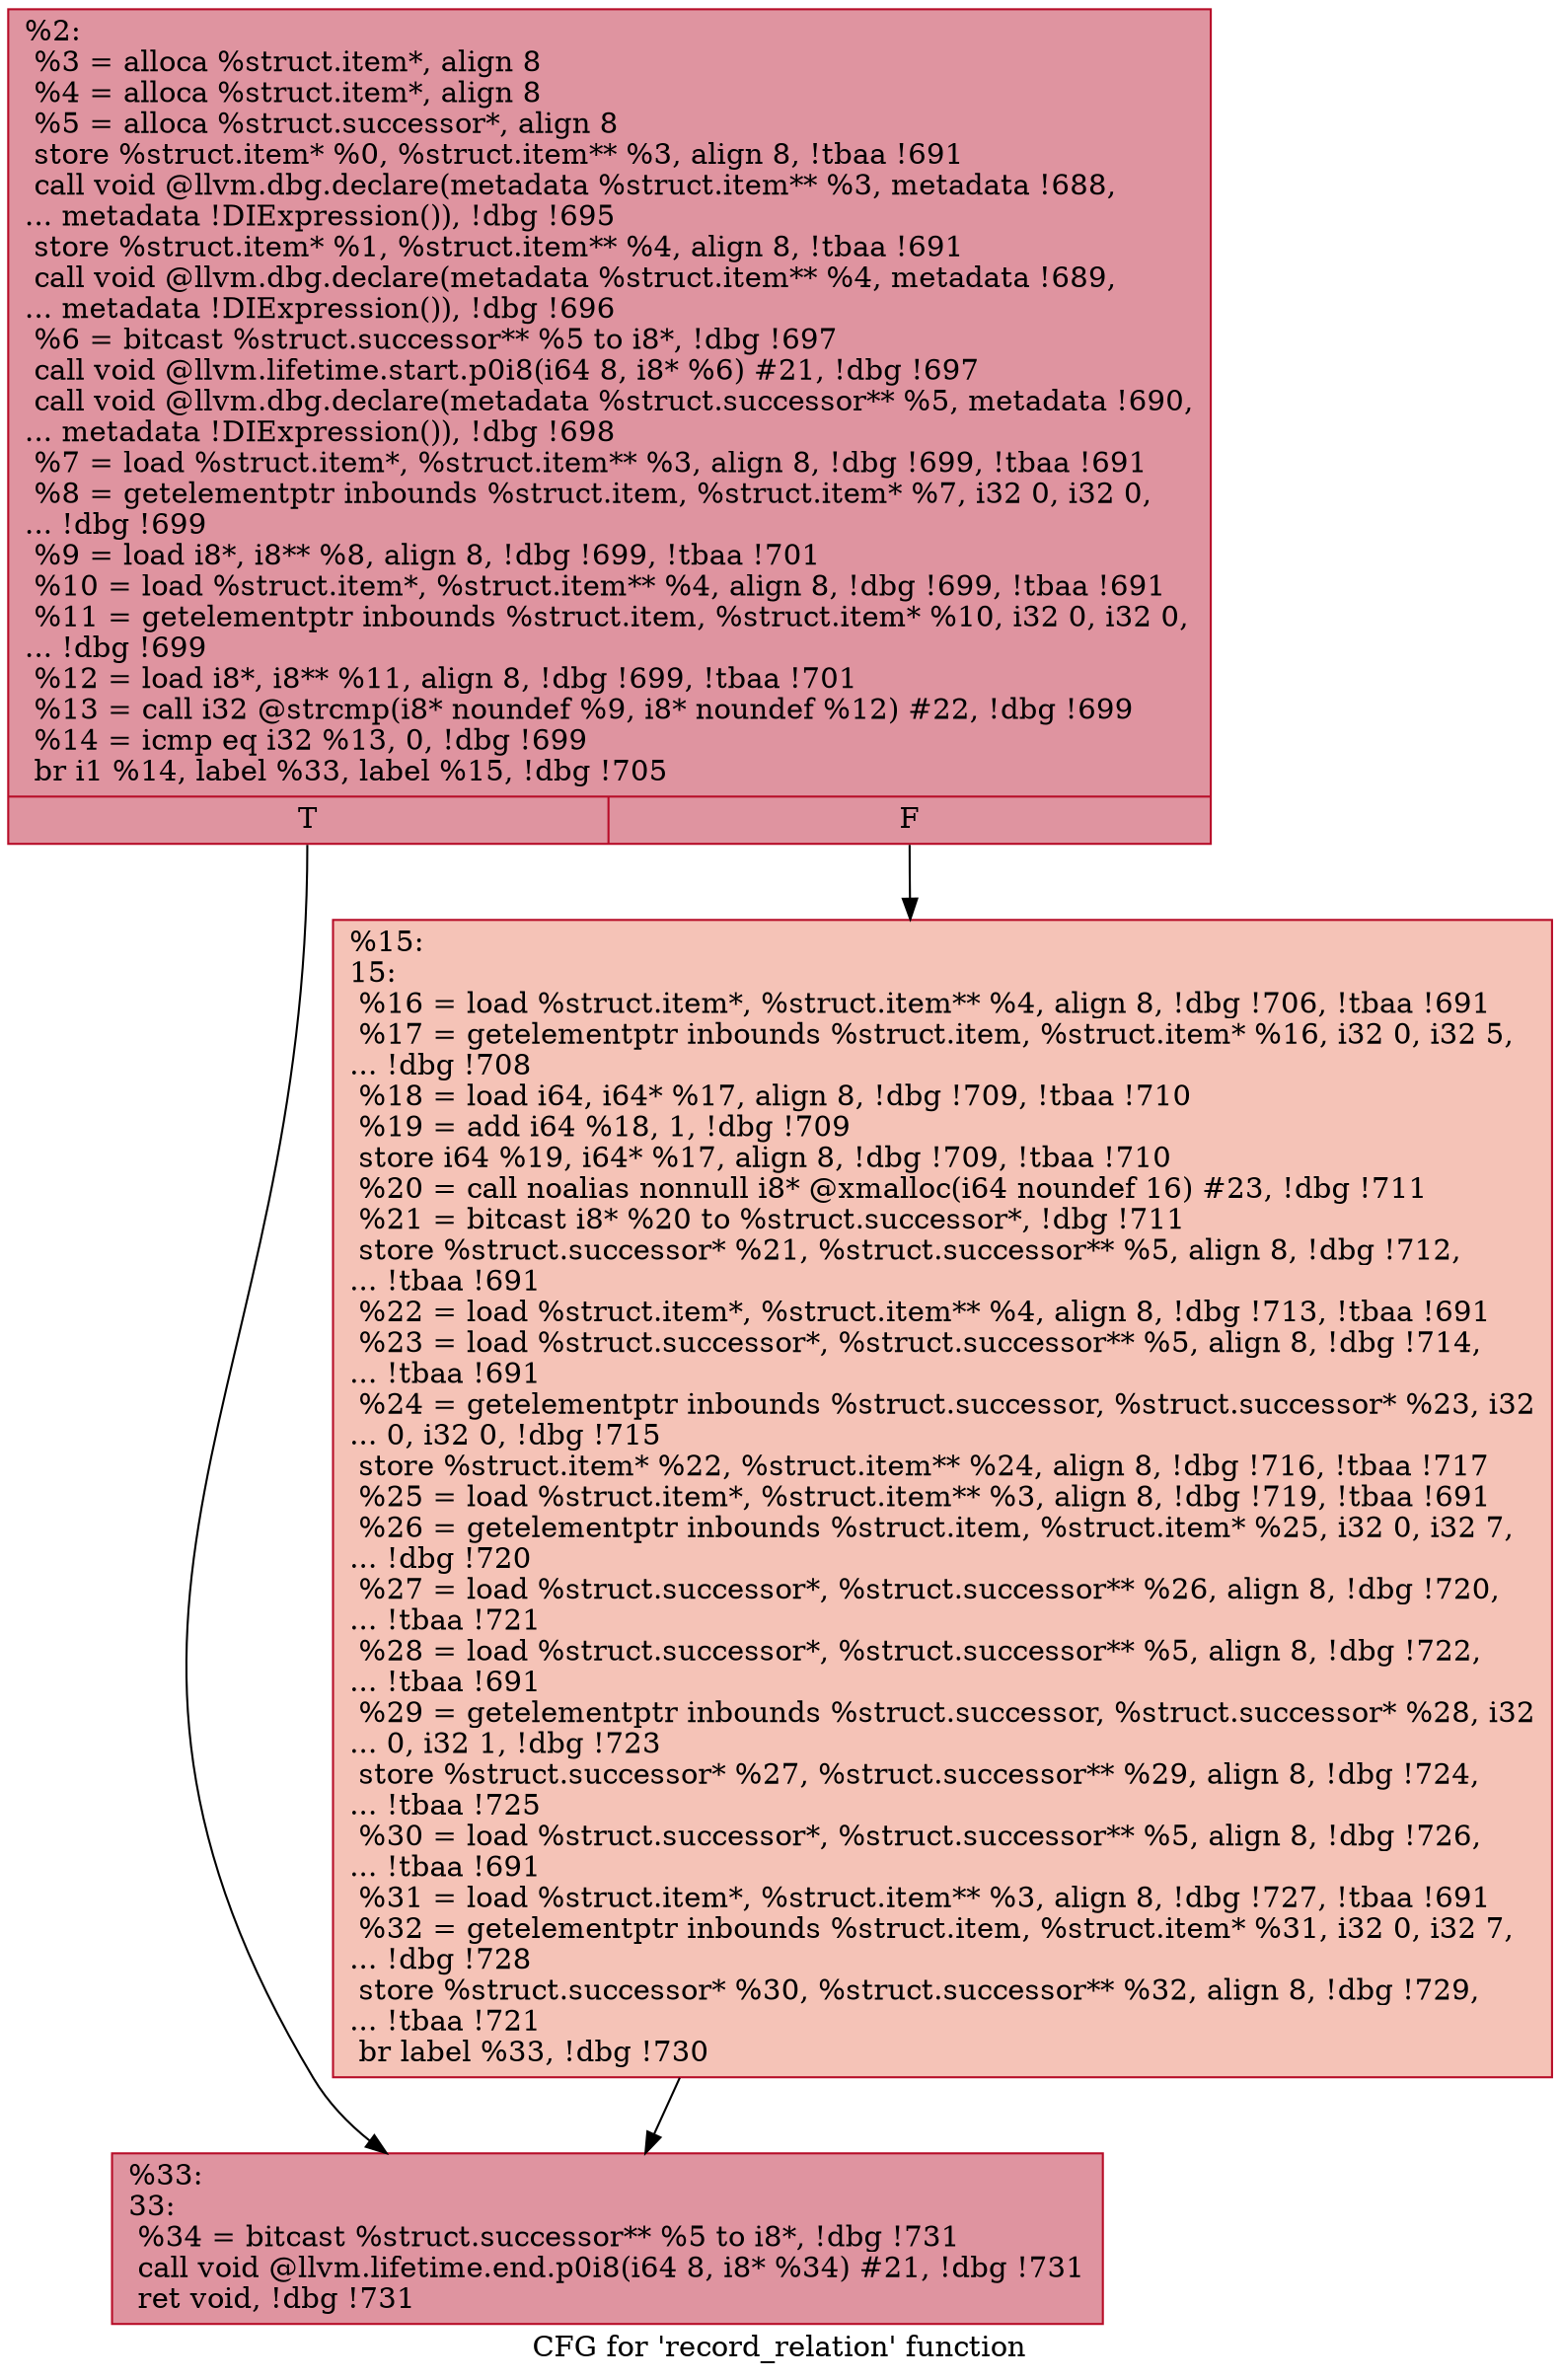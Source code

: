 digraph "CFG for 'record_relation' function" {
	label="CFG for 'record_relation' function";

	Node0x18aef50 [shape=record,color="#b70d28ff", style=filled, fillcolor="#b70d2870",label="{%2:\l  %3 = alloca %struct.item*, align 8\l  %4 = alloca %struct.item*, align 8\l  %5 = alloca %struct.successor*, align 8\l  store %struct.item* %0, %struct.item** %3, align 8, !tbaa !691\l  call void @llvm.dbg.declare(metadata %struct.item** %3, metadata !688,\l... metadata !DIExpression()), !dbg !695\l  store %struct.item* %1, %struct.item** %4, align 8, !tbaa !691\l  call void @llvm.dbg.declare(metadata %struct.item** %4, metadata !689,\l... metadata !DIExpression()), !dbg !696\l  %6 = bitcast %struct.successor** %5 to i8*, !dbg !697\l  call void @llvm.lifetime.start.p0i8(i64 8, i8* %6) #21, !dbg !697\l  call void @llvm.dbg.declare(metadata %struct.successor** %5, metadata !690,\l... metadata !DIExpression()), !dbg !698\l  %7 = load %struct.item*, %struct.item** %3, align 8, !dbg !699, !tbaa !691\l  %8 = getelementptr inbounds %struct.item, %struct.item* %7, i32 0, i32 0,\l... !dbg !699\l  %9 = load i8*, i8** %8, align 8, !dbg !699, !tbaa !701\l  %10 = load %struct.item*, %struct.item** %4, align 8, !dbg !699, !tbaa !691\l  %11 = getelementptr inbounds %struct.item, %struct.item* %10, i32 0, i32 0,\l... !dbg !699\l  %12 = load i8*, i8** %11, align 8, !dbg !699, !tbaa !701\l  %13 = call i32 @strcmp(i8* noundef %9, i8* noundef %12) #22, !dbg !699\l  %14 = icmp eq i32 %13, 0, !dbg !699\l  br i1 %14, label %33, label %15, !dbg !705\l|{<s0>T|<s1>F}}"];
	Node0x18aef50:s0 -> Node0x18aeff0;
	Node0x18aef50:s1 -> Node0x18aefa0;
	Node0x18aefa0 [shape=record,color="#b70d28ff", style=filled, fillcolor="#e8765c70",label="{%15:\l15:                                               \l  %16 = load %struct.item*, %struct.item** %4, align 8, !dbg !706, !tbaa !691\l  %17 = getelementptr inbounds %struct.item, %struct.item* %16, i32 0, i32 5,\l... !dbg !708\l  %18 = load i64, i64* %17, align 8, !dbg !709, !tbaa !710\l  %19 = add i64 %18, 1, !dbg !709\l  store i64 %19, i64* %17, align 8, !dbg !709, !tbaa !710\l  %20 = call noalias nonnull i8* @xmalloc(i64 noundef 16) #23, !dbg !711\l  %21 = bitcast i8* %20 to %struct.successor*, !dbg !711\l  store %struct.successor* %21, %struct.successor** %5, align 8, !dbg !712,\l... !tbaa !691\l  %22 = load %struct.item*, %struct.item** %4, align 8, !dbg !713, !tbaa !691\l  %23 = load %struct.successor*, %struct.successor** %5, align 8, !dbg !714,\l... !tbaa !691\l  %24 = getelementptr inbounds %struct.successor, %struct.successor* %23, i32\l... 0, i32 0, !dbg !715\l  store %struct.item* %22, %struct.item** %24, align 8, !dbg !716, !tbaa !717\l  %25 = load %struct.item*, %struct.item** %3, align 8, !dbg !719, !tbaa !691\l  %26 = getelementptr inbounds %struct.item, %struct.item* %25, i32 0, i32 7,\l... !dbg !720\l  %27 = load %struct.successor*, %struct.successor** %26, align 8, !dbg !720,\l... !tbaa !721\l  %28 = load %struct.successor*, %struct.successor** %5, align 8, !dbg !722,\l... !tbaa !691\l  %29 = getelementptr inbounds %struct.successor, %struct.successor* %28, i32\l... 0, i32 1, !dbg !723\l  store %struct.successor* %27, %struct.successor** %29, align 8, !dbg !724,\l... !tbaa !725\l  %30 = load %struct.successor*, %struct.successor** %5, align 8, !dbg !726,\l... !tbaa !691\l  %31 = load %struct.item*, %struct.item** %3, align 8, !dbg !727, !tbaa !691\l  %32 = getelementptr inbounds %struct.item, %struct.item* %31, i32 0, i32 7,\l... !dbg !728\l  store %struct.successor* %30, %struct.successor** %32, align 8, !dbg !729,\l... !tbaa !721\l  br label %33, !dbg !730\l}"];
	Node0x18aefa0 -> Node0x18aeff0;
	Node0x18aeff0 [shape=record,color="#b70d28ff", style=filled, fillcolor="#b70d2870",label="{%33:\l33:                                               \l  %34 = bitcast %struct.successor** %5 to i8*, !dbg !731\l  call void @llvm.lifetime.end.p0i8(i64 8, i8* %34) #21, !dbg !731\l  ret void, !dbg !731\l}"];
}
